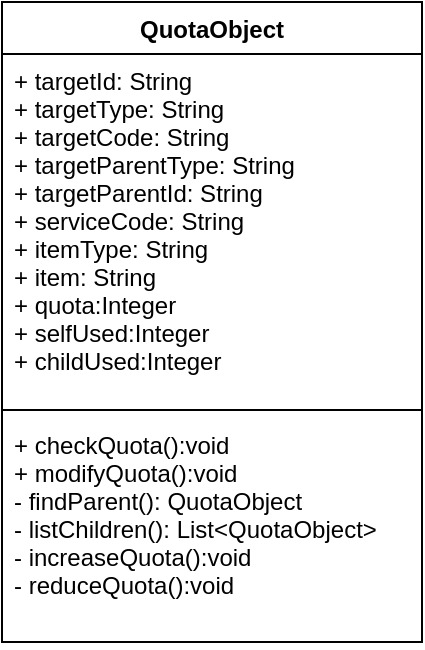 <mxfile pages="1" version="11.2.1" type="github"><diagram id="3P1O3ne2O98xv5LiPyN-" name="Page-1"><mxGraphModel dx="983" dy="549" grid="1" gridSize="10" guides="1" tooltips="1" connect="1" arrows="1" fold="1" page="1" pageScale="1" pageWidth="827" pageHeight="1169" math="0" shadow="0"><root><mxCell id="0"/><mxCell id="1" parent="0"/><mxCell id="86Bo_t3h4xTBP9HUuhem-1" value="QuotaObject" style="swimlane;fontStyle=1;align=center;verticalAlign=top;childLayout=stackLayout;horizontal=1;startSize=26;horizontalStack=0;resizeParent=1;resizeParentMax=0;resizeLast=0;collapsible=1;marginBottom=0;" vertex="1" parent="1"><mxGeometry x="40" y="40" width="210" height="320" as="geometry"><mxRectangle x="40" y="40" width="90" height="26" as="alternateBounds"/></mxGeometry></mxCell><mxCell id="86Bo_t3h4xTBP9HUuhem-2" value="+ targetId: String&#xa;+ targetType: String&#xa;+ targetCode: String&#xa;+ targetParentType: String&#xa;+ targetParentId: String&#xa;+ serviceCode: String&#xa;+ itemType: String&#xa;+ item: String&#xa;+ quota:Integer&#xa;+ selfUsed:Integer&#xa;+ childUsed:Integer" style="text;strokeColor=none;fillColor=none;align=left;verticalAlign=top;spacingLeft=4;spacingRight=4;overflow=hidden;rotatable=0;points=[[0,0.5],[1,0.5]];portConstraint=eastwest;" vertex="1" parent="86Bo_t3h4xTBP9HUuhem-1"><mxGeometry y="26" width="210" height="174" as="geometry"/></mxCell><mxCell id="86Bo_t3h4xTBP9HUuhem-3" value="" style="line;strokeWidth=1;fillColor=none;align=left;verticalAlign=middle;spacingTop=-1;spacingLeft=3;spacingRight=3;rotatable=0;labelPosition=right;points=[];portConstraint=eastwest;" vertex="1" parent="86Bo_t3h4xTBP9HUuhem-1"><mxGeometry y="200" width="210" height="8" as="geometry"/></mxCell><mxCell id="86Bo_t3h4xTBP9HUuhem-4" value="+ checkQuota():void&#xa;+ modifyQuota():void&#xa;- findParent(): QuotaObject&#xa;- listChildren(): List&lt;QuotaObject&gt;&#xa;- increaseQuota():void&#xa;- reduceQuota():void" style="text;strokeColor=none;fillColor=none;align=left;verticalAlign=top;spacingLeft=4;spacingRight=4;overflow=hidden;rotatable=0;points=[[0,0.5],[1,0.5]];portConstraint=eastwest;" vertex="1" parent="86Bo_t3h4xTBP9HUuhem-1"><mxGeometry y="208" width="210" height="112" as="geometry"/></mxCell></root></mxGraphModel></diagram></mxfile>